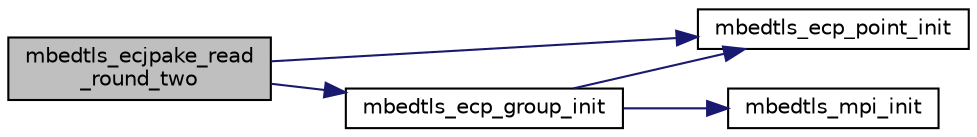 digraph "mbedtls_ecjpake_read_round_two"
{
 // LATEX_PDF_SIZE
  edge [fontname="Helvetica",fontsize="10",labelfontname="Helvetica",labelfontsize="10"];
  node [fontname="Helvetica",fontsize="10",shape=record];
  rankdir="LR";
  Node1 [label="mbedtls_ecjpake_read\l_round_two",height=0.2,width=0.4,color="black", fillcolor="grey75", style="filled", fontcolor="black",tooltip="Read and process the second round message (TLS: contents of the Client/ServerKeyExchange)."];
  Node1 -> Node2 [color="midnightblue",fontsize="10",style="solid",fontname="Helvetica"];
  Node2 [label="mbedtls_ecp_group_init",height=0.2,width=0.4,color="black", fillcolor="white", style="filled",URL="$d4/d4d/ecp_8c.html#a5102f6d44d9f16aece7b2e685c31e5da",tooltip="This function initializes an ECP group context without loading any domain parameters."];
  Node2 -> Node3 [color="midnightblue",fontsize="10",style="solid",fontname="Helvetica"];
  Node3 [label="mbedtls_ecp_point_init",height=0.2,width=0.4,color="black", fillcolor="white", style="filled",URL="$d4/d4d/ecp_8c.html#ae069f80bc2f9cf2215c34430a9ccd924",tooltip="This function initializes a point as zero."];
  Node2 -> Node4 [color="midnightblue",fontsize="10",style="solid",fontname="Helvetica"];
  Node4 [label="mbedtls_mpi_init",height=0.2,width=0.4,color="black", fillcolor="white", style="filled",URL="$d1/dcc/bignum_8c.html#a99c7cca612b47dc4f3b96905c4f9d69e",tooltip="Initialize an MPI context."];
  Node1 -> Node3 [color="midnightblue",fontsize="10",style="solid",fontname="Helvetica"];
}
